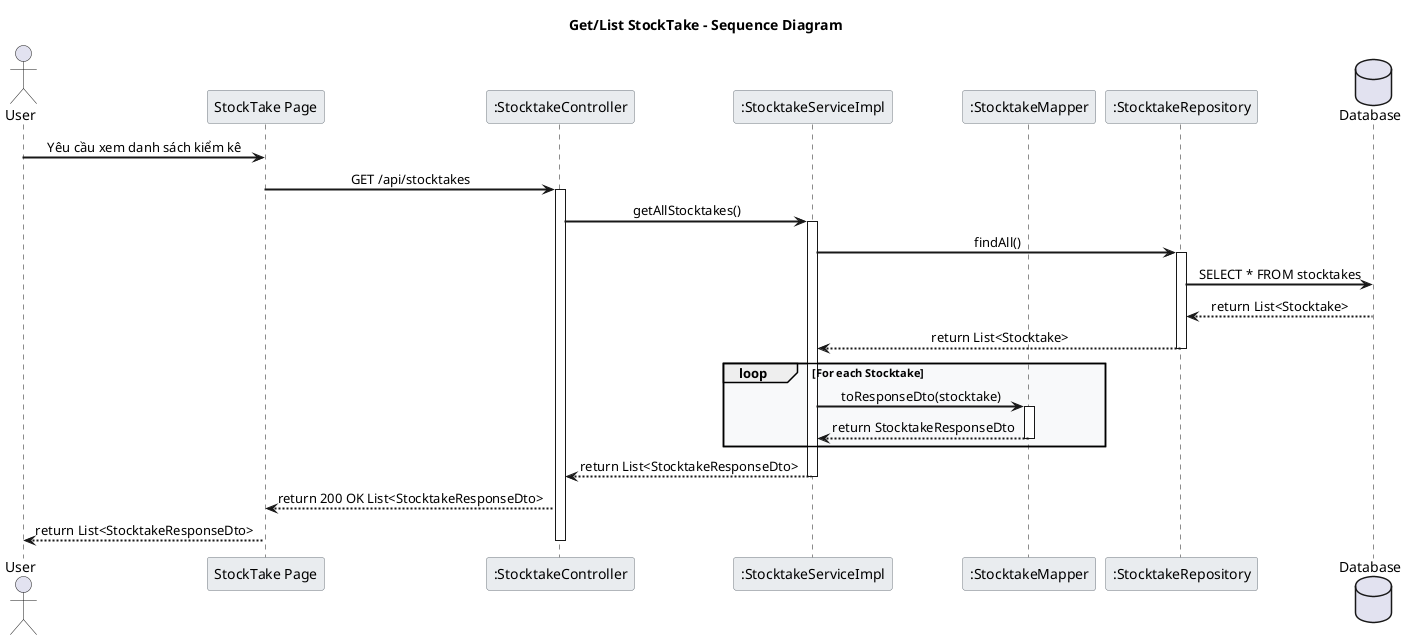 @startuml Stocktake_Read_Sequence

skinparam backgroundColor white
skinparam sequenceArrowThickness 2
skinparam sequenceMessageAlign center
skinparam sequenceGroupBodyBackgroundColor #F8F9FA
skinparam sequenceParticipantBorderColor #6C757D
skinparam sequenceParticipantBackgroundColor #E9ECEF
skinparam sequenceLifeLineStroke dash

title Get/List StockTake - Sequence Diagram

actor User
participant "StockTake Page" as UI
participant ":StocktakeController" as CC
participant ":StocktakeServiceImpl" as CS
participant ":StocktakeMapper" as CM
participant ":StocktakeRepository" as CR
database "Database" as DB

User -> UI : Yêu cầu xem danh sách kiểm kê
UI -> CC : GET /api/stocktakes
activate CC

CC -> CS : getAllStocktakes()
activate CS
CS -> CR : findAll()
activate CR
CR -> DB : SELECT * FROM stocktakes
DB --> CR : return List<Stocktake>
CR --> CS : return List<Stocktake>
deactivate CR

loop For each Stocktake
    CS -> CM : toResponseDto(stocktake)
    activate CM
    CM --> CS : return StocktakeResponseDto
    deactivate CM
end

CS --> CC : return List<StocktakeResponseDto>
deactivate CS
CC --> UI : return 200 OK List<StocktakeResponseDto>
UI --> User : return List<StocktakeResponseDto>
deactivate CC
@enduml 
